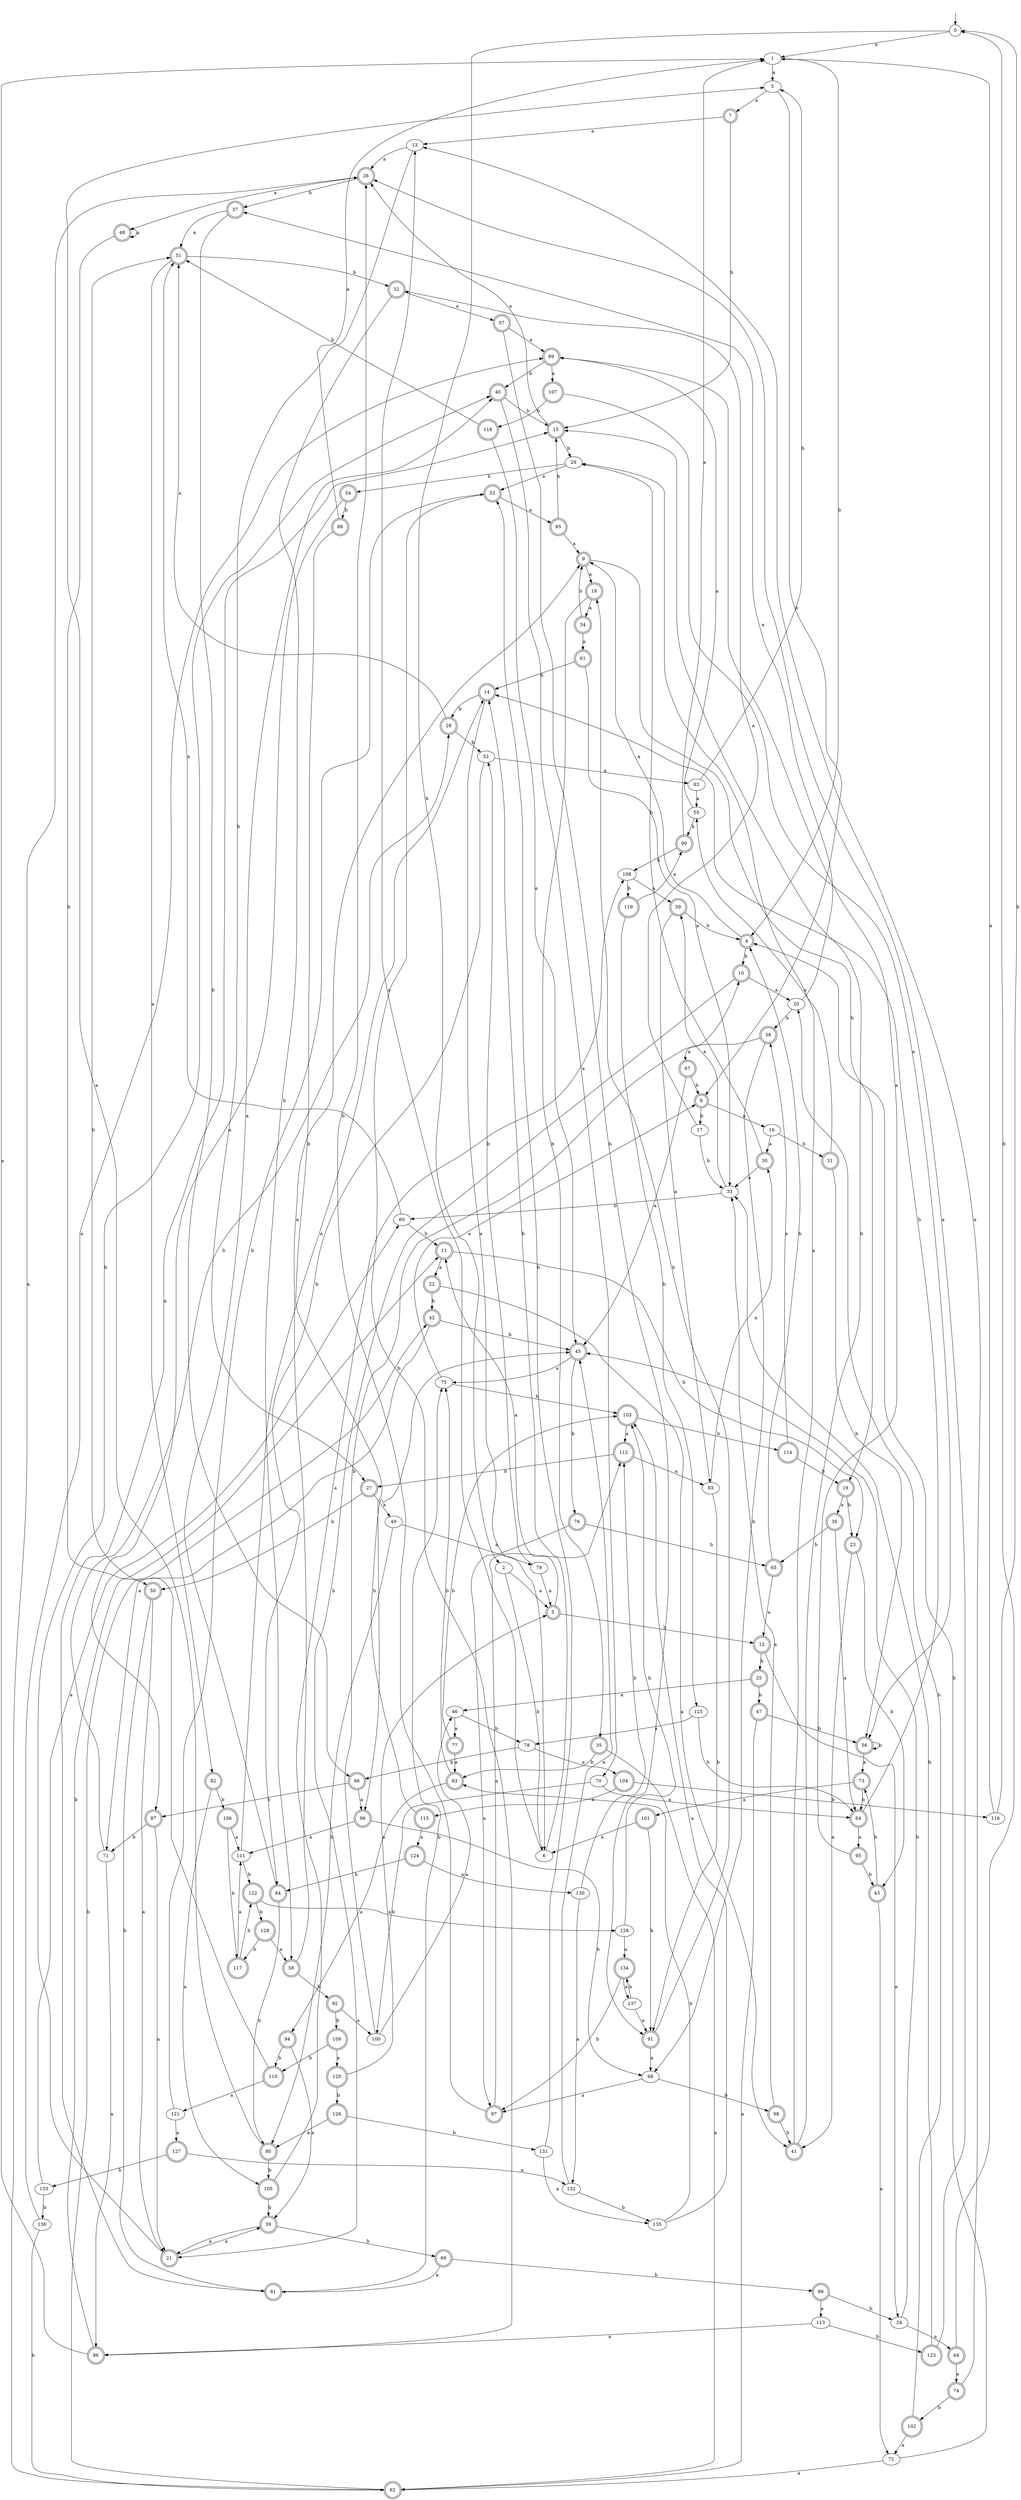 digraph RandomDFA {
  __start0 [label="", shape=none];
  __start0 -> 0 [label=""];
  0 [shape=circle]
  0 -> 1 [label="a"]
  0 -> 2 [label="b"]
  1
  1 -> 3 [label="a"]
  1 -> 4 [label="b"]
  2
  2 -> 5 [label="a"]
  2 -> 6 [label="b"]
  3
  3 -> 7 [label="a"]
  3 -> 8 [label="b"]
  4 [shape=doublecircle]
  4 -> 9 [label="a"]
  4 -> 10 [label="b"]
  5 [shape=doublecircle]
  5 -> 11 [label="a"]
  5 -> 12 [label="b"]
  6
  6 -> 13 [label="a"]
  6 -> 14 [label="b"]
  7 [shape=doublecircle]
  7 -> 13 [label="a"]
  7 -> 15 [label="b"]
  8 [shape=doublecircle]
  8 -> 16 [label="a"]
  8 -> 17 [label="b"]
  9 [shape=doublecircle]
  9 -> 18 [label="a"]
  9 -> 19 [label="b"]
  10 [shape=doublecircle]
  10 -> 20 [label="a"]
  10 -> 21 [label="b"]
  11 [shape=doublecircle]
  11 -> 22 [label="a"]
  11 -> 23 [label="b"]
  12 [shape=doublecircle]
  12 -> 24 [label="a"]
  12 -> 25 [label="b"]
  13
  13 -> 26 [label="a"]
  13 -> 27 [label="b"]
  14 [shape=doublecircle]
  14 -> 6 [label="a"]
  14 -> 28 [label="b"]
  15 [shape=doublecircle]
  15 -> 26 [label="a"]
  15 -> 29 [label="b"]
  16
  16 -> 30 [label="a"]
  16 -> 31 [label="b"]
  17
  17 -> 32 [label="a"]
  17 -> 33 [label="b"]
  18 [shape=doublecircle]
  18 -> 34 [label="a"]
  18 -> 35 [label="b"]
  19 [shape=doublecircle]
  19 -> 36 [label="a"]
  19 -> 23 [label="b"]
  20
  20 -> 37 [label="a"]
  20 -> 38 [label="b"]
  21 [shape=doublecircle]
  21 -> 39 [label="a"]
  21 -> 40 [label="b"]
  22 [shape=doublecircle]
  22 -> 41 [label="a"]
  22 -> 42 [label="b"]
  23 [shape=doublecircle]
  23 -> 41 [label="a"]
  23 -> 43 [label="b"]
  24
  24 -> 44 [label="a"]
  24 -> 45 [label="b"]
  25 [shape=doublecircle]
  25 -> 46 [label="a"]
  25 -> 47 [label="b"]
  26 [shape=doublecircle]
  26 -> 48 [label="a"]
  26 -> 37 [label="b"]
  27 [shape=doublecircle]
  27 -> 49 [label="a"]
  27 -> 50 [label="b"]
  28 [shape=doublecircle]
  28 -> 51 [label="a"]
  28 -> 52 [label="b"]
  29
  29 -> 53 [label="a"]
  29 -> 54 [label="b"]
  30 [shape=doublecircle]
  30 -> 33 [label="a"]
  30 -> 29 [label="b"]
  31 [shape=doublecircle]
  31 -> 55 [label="a"]
  31 -> 56 [label="b"]
  32 [shape=doublecircle]
  32 -> 57 [label="a"]
  32 -> 58 [label="b"]
  33
  33 -> 59 [label="a"]
  33 -> 60 [label="b"]
  34 [shape=doublecircle]
  34 -> 61 [label="a"]
  34 -> 9 [label="b"]
  35 [shape=doublecircle]
  35 -> 62 [label="a"]
  35 -> 63 [label="b"]
  36 [shape=doublecircle]
  36 -> 64 [label="a"]
  36 -> 65 [label="b"]
  37 [shape=doublecircle]
  37 -> 51 [label="a"]
  37 -> 66 [label="b"]
  38 [shape=doublecircle]
  38 -> 67 [label="a"]
  38 -> 68 [label="b"]
  39 [shape=doublecircle]
  39 -> 21 [label="a"]
  39 -> 69 [label="b"]
  40 [shape=doublecircle]
  40 -> 70 [label="a"]
  40 -> 15 [label="b"]
  41 [shape=doublecircle]
  41 -> 29 [label="a"]
  41 -> 15 [label="b"]
  42 [shape=doublecircle]
  42 -> 71 [label="a"]
  42 -> 45 [label="b"]
  43 [shape=doublecircle]
  43 -> 72 [label="a"]
  43 -> 73 [label="b"]
  44 [shape=doublecircle]
  44 -> 74 [label="a"]
  44 -> 0 [label="b"]
  45 [shape=doublecircle]
  45 -> 75 [label="a"]
  45 -> 76 [label="b"]
  46
  46 -> 77 [label="a"]
  46 -> 78 [label="b"]
  47 [shape=doublecircle]
  47 -> 62 [label="a"]
  47 -> 56 [label="b"]
  48 [shape=doublecircle]
  48 -> 48 [label="a"]
  48 -> 50 [label="b"]
  49
  49 -> 79 [label="a"]
  49 -> 80 [label="b"]
  50 [shape=doublecircle]
  50 -> 21 [label="a"]
  50 -> 81 [label="b"]
  51 [shape=doublecircle]
  51 -> 82 [label="a"]
  51 -> 32 [label="b"]
  52
  52 -> 83 [label="a"]
  52 -> 84 [label="b"]
  53 [shape=doublecircle]
  53 -> 85 [label="a"]
  53 -> 86 [label="b"]
  54 [shape=doublecircle]
  54 -> 87 [label="a"]
  54 -> 88 [label="b"]
  55
  55 -> 89 [label="a"]
  55 -> 90 [label="b"]
  56 [shape=doublecircle]
  56 -> 73 [label="a"]
  56 -> 56 [label="b"]
  57 [shape=doublecircle]
  57 -> 89 [label="a"]
  57 -> 91 [label="b"]
  58 [shape=doublecircle]
  58 -> 9 [label="a"]
  58 -> 92 [label="b"]
  59 [shape=doublecircle]
  59 -> 93 [label="a"]
  59 -> 4 [label="b"]
  60
  60 -> 51 [label="a"]
  60 -> 11 [label="b"]
  61 [shape=doublecircle]
  61 -> 33 [label="a"]
  61 -> 14 [label="b"]
  62 [shape=doublecircle]
  62 -> 26 [label="a"]
  62 -> 42 [label="b"]
  63 [shape=doublecircle]
  63 -> 94 [label="a"]
  63 -> 75 [label="b"]
  64 [shape=doublecircle]
  64 -> 95 [label="a"]
  64 -> 14 [label="b"]
  65 [shape=doublecircle]
  65 -> 12 [label="a"]
  65 -> 4 [label="b"]
  66 [shape=doublecircle]
  66 -> 96 [label="a"]
  66 -> 87 [label="b"]
  67 [shape=doublecircle]
  67 -> 45 [label="a"]
  67 -> 8 [label="b"]
  68
  68 -> 97 [label="a"]
  68 -> 98 [label="b"]
  69 [shape=doublecircle]
  69 -> 81 [label="a"]
  69 -> 99 [label="b"]
  70
  70 -> 64 [label="a"]
  70 -> 100 [label="b"]
  71
  71 -> 86 [label="a"]
  71 -> 28 [label="b"]
  72
  72 -> 62 [label="a"]
  72 -> 4 [label="b"]
  73 [shape=doublecircle]
  73 -> 101 [label="a"]
  73 -> 64 [label="b"]
  74 [shape=doublecircle]
  74 -> 13 [label="a"]
  74 -> 102 [label="b"]
  75
  75 -> 8 [label="a"]
  75 -> 103 [label="b"]
  76 [shape=doublecircle]
  76 -> 97 [label="a"]
  76 -> 65 [label="b"]
  77 [shape=doublecircle]
  77 -> 63 [label="a"]
  77 -> 103 [label="b"]
  78
  78 -> 104 [label="a"]
  78 -> 66 [label="b"]
  79
  79 -> 5 [label="a"]
  79 -> 52 [label="b"]
  80 [shape=doublecircle]
  80 -> 3 [label="a"]
  80 -> 105 [label="b"]
  81 [shape=doublecircle]
  81 -> 15 [label="a"]
  81 -> 75 [label="b"]
  82 [shape=doublecircle]
  82 -> 105 [label="a"]
  82 -> 106 [label="b"]
  83
  83 -> 55 [label="a"]
  83 -> 3 [label="b"]
  84 [shape=doublecircle]
  84 -> 40 [label="a"]
  84 -> 80 [label="b"]
  85 [shape=doublecircle]
  85 -> 9 [label="a"]
  85 -> 15 [label="b"]
  86 [shape=doublecircle]
  86 -> 1 [label="a"]
  86 -> 11 [label="b"]
  87 [shape=doublecircle]
  87 -> 21 [label="a"]
  87 -> 71 [label="b"]
  88 [shape=doublecircle]
  88 -> 1 [label="a"]
  88 -> 96 [label="b"]
  89 [shape=doublecircle]
  89 -> 107 [label="a"]
  89 -> 40 [label="b"]
  90 [shape=doublecircle]
  90 -> 1 [label="a"]
  90 -> 108 [label="b"]
  91 [shape=doublecircle]
  91 -> 68 [label="a"]
  91 -> 18 [label="b"]
  92 [shape=doublecircle]
  92 -> 100 [label="a"]
  92 -> 109 [label="b"]
  93
  93 -> 30 [label="a"]
  93 -> 91 [label="b"]
  94 [shape=doublecircle]
  94 -> 39 [label="a"]
  94 -> 110 [label="b"]
  95 [shape=doublecircle]
  95 -> 89 [label="a"]
  95 -> 43 [label="b"]
  96 [shape=doublecircle]
  96 -> 111 [label="a"]
  96 -> 68 [label="b"]
  97 [shape=doublecircle]
  97 -> 112 [label="a"]
  97 -> 26 [label="b"]
  98 [shape=doublecircle]
  98 -> 33 [label="a"]
  98 -> 41 [label="b"]
  99 [shape=doublecircle]
  99 -> 113 [label="a"]
  99 -> 24 [label="b"]
  100
  100 -> 46 [label="a"]
  100 -> 10 [label="b"]
  101 [shape=doublecircle]
  101 -> 6 [label="a"]
  101 -> 91 [label="b"]
  102 [shape=doublecircle]
  102 -> 72 [label="a"]
  102 -> 20 [label="b"]
  103 [shape=doublecircle]
  103 -> 112 [label="a"]
  103 -> 114 [label="b"]
  104 [shape=doublecircle]
  104 -> 115 [label="a"]
  104 -> 116 [label="b"]
  105 [shape=doublecircle]
  105 -> 108 [label="a"]
  105 -> 39 [label="b"]
  106 [shape=doublecircle]
  106 -> 111 [label="a"]
  106 -> 117 [label="b"]
  107 [shape=doublecircle]
  107 -> 56 [label="a"]
  107 -> 118 [label="b"]
  108
  108 -> 59 [label="a"]
  108 -> 119 [label="b"]
  109 [shape=doublecircle]
  109 -> 120 [label="a"]
  109 -> 110 [label="b"]
  110 [shape=doublecircle]
  110 -> 121 [label="a"]
  110 -> 51 [label="b"]
  111
  111 -> 14 [label="a"]
  111 -> 122 [label="b"]
  112 [shape=doublecircle]
  112 -> 93 [label="a"]
  112 -> 27 [label="b"]
  113
  113 -> 86 [label="a"]
  113 -> 123 [label="b"]
  114 [shape=doublecircle]
  114 -> 38 [label="a"]
  114 -> 19 [label="b"]
  115 [shape=doublecircle]
  115 -> 124 [label="a"]
  115 -> 45 [label="b"]
  116
  116 -> 1 [label="a"]
  116 -> 0 [label="b"]
  117 [shape=doublecircle]
  117 -> 111 [label="a"]
  117 -> 122 [label="b"]
  118 [shape=doublecircle]
  118 -> 45 [label="a"]
  118 -> 51 [label="b"]
  119 [shape=doublecircle]
  119 -> 90 [label="a"]
  119 -> 125 [label="b"]
  120 [shape=doublecircle]
  120 -> 5 [label="a"]
  120 -> 126 [label="b"]
  121
  121 -> 127 [label="a"]
  121 -> 53 [label="b"]
  122 [shape=doublecircle]
  122 -> 128 [label="a"]
  122 -> 129 [label="b"]
  123 [shape=doublecircle]
  123 -> 26 [label="a"]
  123 -> 33 [label="b"]
  124 [shape=doublecircle]
  124 -> 130 [label="a"]
  124 -> 84 [label="b"]
  125
  125 -> 78 [label="a"]
  125 -> 64 [label="b"]
  126 [shape=doublecircle]
  126 -> 80 [label="a"]
  126 -> 131 [label="b"]
  127 [shape=doublecircle]
  127 -> 132 [label="a"]
  127 -> 133 [label="b"]
  128
  128 -> 134 [label="a"]
  128 -> 103 [label="b"]
  129 [shape=doublecircle]
  129 -> 58 [label="a"]
  129 -> 117 [label="b"]
  130
  130 -> 132 [label="a"]
  130 -> 112 [label="b"]
  131
  131 -> 135 [label="a"]
  131 -> 53 [label="b"]
  132
  132 -> 45 [label="a"]
  132 -> 135 [label="b"]
  133
  133 -> 60 [label="a"]
  133 -> 136 [label="b"]
  134 [shape=doublecircle]
  134 -> 137 [label="a"]
  134 -> 97 [label="b"]
  135
  135 -> 103 [label="a"]
  135 -> 63 [label="b"]
  136
  136 -> 89 [label="a"]
  136 -> 62 [label="b"]
  137
  137 -> 91 [label="a"]
  137 -> 134 [label="b"]
}
